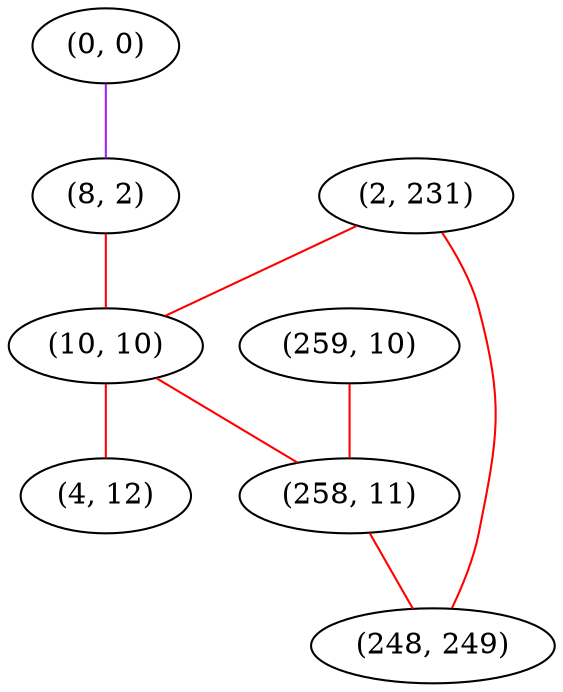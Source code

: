 graph "" {
"(2, 231)";
"(0, 0)";
"(8, 2)";
"(10, 10)";
"(259, 10)";
"(258, 11)";
"(248, 249)";
"(4, 12)";
"(2, 231)" -- "(248, 249)"  [color=red, key=0, weight=1];
"(2, 231)" -- "(10, 10)"  [color=red, key=0, weight=1];
"(0, 0)" -- "(8, 2)"  [color=purple, key=0, weight=4];
"(8, 2)" -- "(10, 10)"  [color=red, key=0, weight=1];
"(10, 10)" -- "(4, 12)"  [color=red, key=0, weight=1];
"(10, 10)" -- "(258, 11)"  [color=red, key=0, weight=1];
"(259, 10)" -- "(258, 11)"  [color=red, key=0, weight=1];
"(258, 11)" -- "(248, 249)"  [color=red, key=0, weight=1];
}
